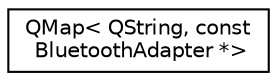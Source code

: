 digraph "类继承关系图"
{
  edge [fontname="Helvetica",fontsize="10",labelfontname="Helvetica",labelfontsize="10"];
  node [fontname="Helvetica",fontsize="10",shape=record];
  rankdir="LR";
  Node0 [label="QMap\< QString, const\l BluetoothAdapter *\>",height=0.2,width=0.4,color="black", fillcolor="white", style="filled",URL="$class_q_map.html"];
}
